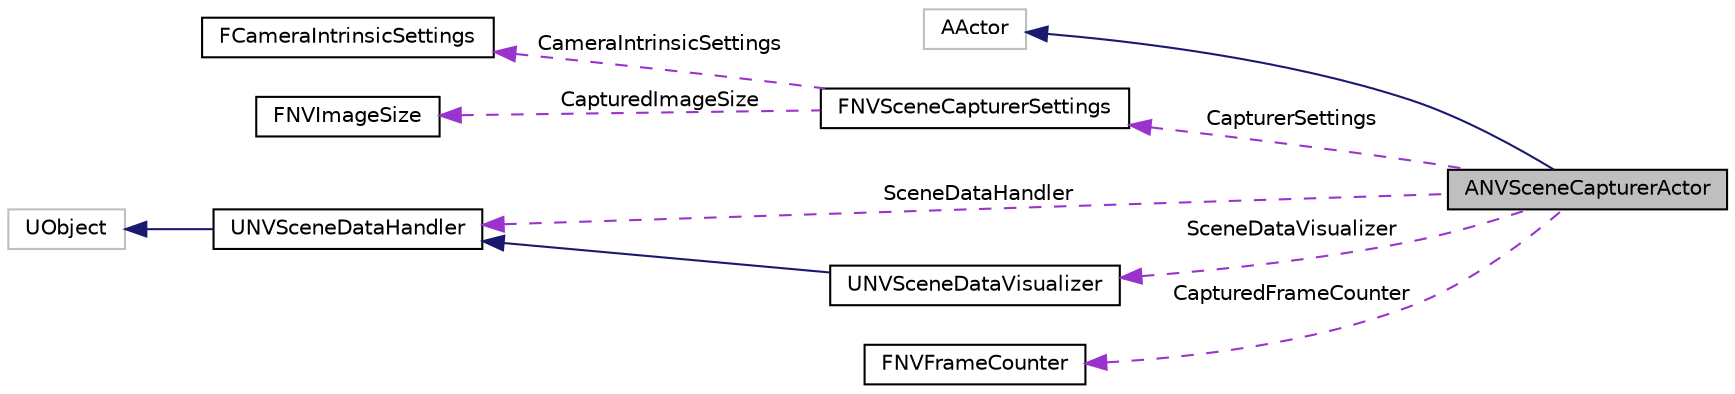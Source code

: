 digraph "ANVSceneCapturerActor"
{
  edge [fontname="Helvetica",fontsize="10",labelfontname="Helvetica",labelfontsize="10"];
  node [fontname="Helvetica",fontsize="10",shape=record];
  rankdir="LR";
  Node1 [label="ANVSceneCapturerActor",height=0.2,width=0.4,color="black", fillcolor="grey75", style="filled", fontcolor="black"];
  Node2 -> Node1 [dir="back",color="midnightblue",fontsize="10",style="solid",fontname="Helvetica"];
  Node2 [label="AActor",height=0.2,width=0.4,color="grey75", fillcolor="white", style="filled"];
  Node3 -> Node1 [dir="back",color="darkorchid3",fontsize="10",style="dashed",label=" CapturerSettings" ,fontname="Helvetica"];
  Node3 [label="FNVSceneCapturerSettings",height=0.2,width=0.4,color="black", fillcolor="white", style="filled",URL="$struct_f_n_v_scene_capturer_settings.html"];
  Node4 -> Node3 [dir="back",color="darkorchid3",fontsize="10",style="dashed",label=" CameraIntrinsicSettings" ,fontname="Helvetica"];
  Node4 [label="FCameraIntrinsicSettings",height=0.2,width=0.4,color="black", fillcolor="white", style="filled",URL="$struct_f_camera_intrinsic_settings.html"];
  Node5 -> Node3 [dir="back",color="darkorchid3",fontsize="10",style="dashed",label=" CapturedImageSize" ,fontname="Helvetica"];
  Node5 [label="FNVImageSize",height=0.2,width=0.4,color="black", fillcolor="white", style="filled",URL="$struct_f_n_v_image_size.html"];
  Node6 -> Node1 [dir="back",color="darkorchid3",fontsize="10",style="dashed",label=" SceneDataVisualizer" ,fontname="Helvetica"];
  Node6 [label="UNVSceneDataVisualizer",height=0.2,width=0.4,color="black", fillcolor="white", style="filled",URL="$class_u_n_v_scene_data_visualizer.html",tooltip="NVSceneDataVisualizer - visualize all the captured data (image buffer and object annotation info) usi..."];
  Node7 -> Node6 [dir="back",color="midnightblue",fontsize="10",style="solid",fontname="Helvetica"];
  Node7 [label="UNVSceneDataHandler",height=0.2,width=0.4,color="black", fillcolor="white", style="filled",URL="$class_u_n_v_scene_data_handler.html",tooltip="Base interface for serializing/visualizing captured pixel and annotation data. "];
  Node8 -> Node7 [dir="back",color="midnightblue",fontsize="10",style="solid",fontname="Helvetica"];
  Node8 [label="UObject",height=0.2,width=0.4,color="grey75", fillcolor="white", style="filled"];
  Node7 -> Node1 [dir="back",color="darkorchid3",fontsize="10",style="dashed",label=" SceneDataHandler" ,fontname="Helvetica"];
  Node9 -> Node1 [dir="back",color="darkorchid3",fontsize="10",style="dashed",label=" CapturedFrameCounter" ,fontname="Helvetica"];
  Node9 [label="FNVFrameCounter",height=0.2,width=0.4,color="black", fillcolor="white", style="filled",URL="$struct_f_n_v_frame_counter.html"];
}

